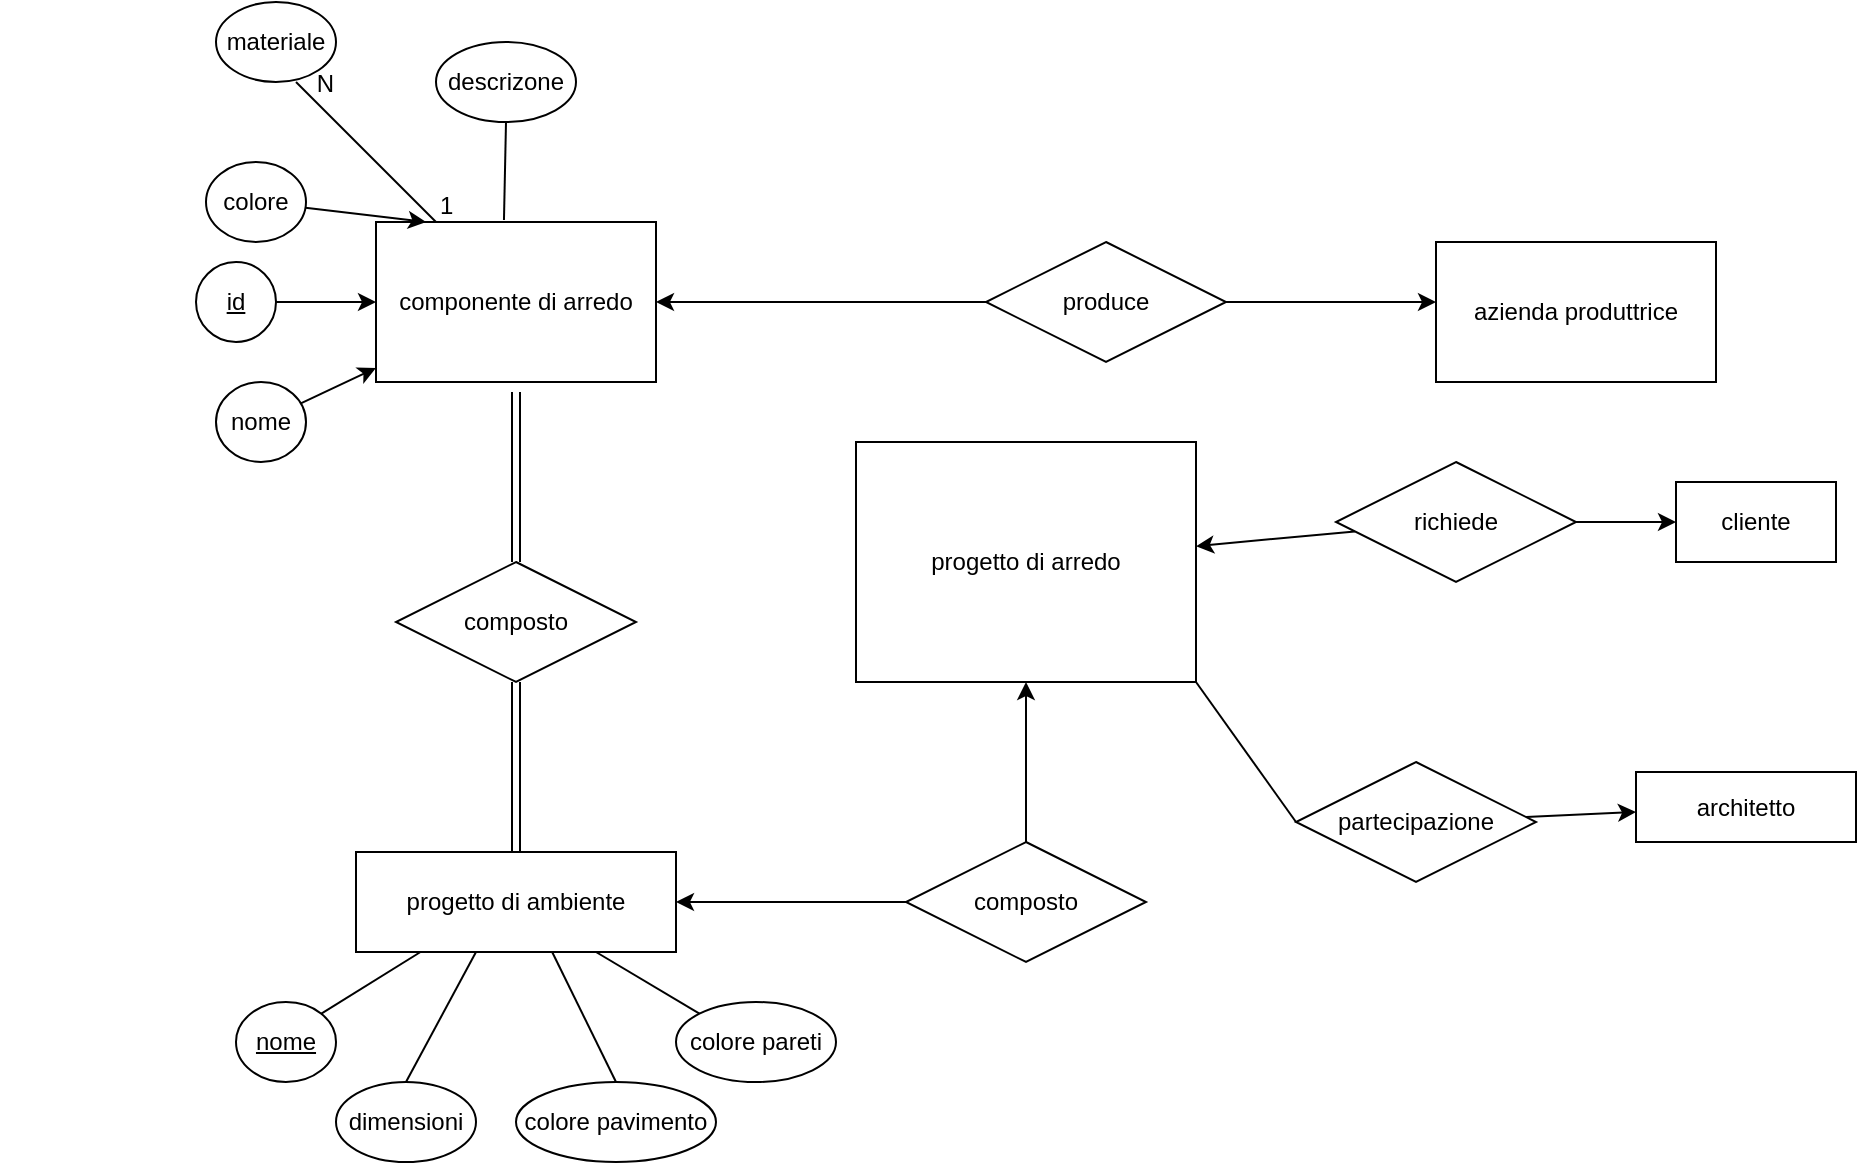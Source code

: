 <mxfile version="15.9.6" type="github">
  <diagram id="R2lEEEUBdFMjLlhIrx00" name="Page-1">
    <mxGraphModel dx="1059" dy="645" grid="1" gridSize="10" guides="1" tooltips="1" connect="1" arrows="1" fold="1" page="1" pageScale="0.5" pageWidth="1100" pageHeight="850" math="0" shadow="0" extFonts="Permanent Marker^https://fonts.googleapis.com/css?family=Permanent+Marker">
      <root>
        <mxCell id="0" />
        <mxCell id="1" parent="0" />
        <mxCell id="kEAnJZr-M_3Ag4euo9hT-2" value="componente di arredo" style="whiteSpace=wrap;html=1;align=center;direction=west;" parent="1" vertex="1">
          <mxGeometry x="60" y="270" width="140" height="80" as="geometry" />
        </mxCell>
        <mxCell id="kEAnJZr-M_3Ag4euo9hT-3" value="azienda produttrice" style="whiteSpace=wrap;html=1;align=center;" parent="1" vertex="1">
          <mxGeometry x="590" y="280" width="140" height="70" as="geometry" />
        </mxCell>
        <mxCell id="kEAnJZr-M_3Ag4euo9hT-4" value="progetto di arredo" style="whiteSpace=wrap;html=1;align=center;" parent="1" vertex="1">
          <mxGeometry x="300" y="380" width="170" height="120" as="geometry" />
        </mxCell>
        <mxCell id="kEAnJZr-M_3Ag4euo9hT-5" value="progetto di ambiente" style="whiteSpace=wrap;html=1;align=center;" parent="1" vertex="1">
          <mxGeometry x="50" y="585" width="160" height="50" as="geometry" />
        </mxCell>
        <mxCell id="kEAnJZr-M_3Ag4euo9hT-6" value="cliente" style="whiteSpace=wrap;html=1;align=center;" parent="1" vertex="1">
          <mxGeometry x="710" y="400" width="80" height="40" as="geometry" />
        </mxCell>
        <mxCell id="kEAnJZr-M_3Ag4euo9hT-7" value="architetto" style="whiteSpace=wrap;html=1;align=center;" parent="1" vertex="1">
          <mxGeometry x="690" y="545" width="110" height="35" as="geometry" />
        </mxCell>
        <mxCell id="kEAnJZr-M_3Ag4euo9hT-9" value="" style="edgeStyle=orthogonalEdgeStyle;rounded=0;orthogonalLoop=1;jettySize=auto;html=1;" parent="1" source="kEAnJZr-M_3Ag4euo9hT-8" edge="1">
          <mxGeometry relative="1" as="geometry">
            <Array as="points">
              <mxPoint x="330" y="310" />
              <mxPoint x="330" y="310" />
            </Array>
            <mxPoint x="200" y="310" as="targetPoint" />
          </mxGeometry>
        </mxCell>
        <mxCell id="kEAnJZr-M_3Ag4euo9hT-10" value="" style="edgeStyle=orthogonalEdgeStyle;rounded=0;orthogonalLoop=1;jettySize=auto;html=1;" parent="1" source="kEAnJZr-M_3Ag4euo9hT-8" edge="1">
          <mxGeometry relative="1" as="geometry">
            <mxPoint x="590" y="310" as="targetPoint" />
          </mxGeometry>
        </mxCell>
        <mxCell id="kEAnJZr-M_3Ag4euo9hT-8" value="produce" style="shape=rhombus;perimeter=rhombusPerimeter;whiteSpace=wrap;html=1;align=center;" parent="1" vertex="1">
          <mxGeometry x="365" y="280" width="120" height="60" as="geometry" />
        </mxCell>
        <mxCell id="Sm8z2RAf9bWcOm2X3rAW-4" value="" style="edgeStyle=orthogonalEdgeStyle;rounded=0;orthogonalLoop=1;jettySize=auto;html=1;" parent="1" source="Sm8z2RAf9bWcOm2X3rAW-2" target="kEAnJZr-M_3Ag4euo9hT-5" edge="1">
          <mxGeometry relative="1" as="geometry" />
        </mxCell>
        <mxCell id="Sm8z2RAf9bWcOm2X3rAW-5" value="" style="rounded=0;orthogonalLoop=1;jettySize=auto;html=1;" parent="1" source="Sm8z2RAf9bWcOm2X3rAW-2" target="kEAnJZr-M_3Ag4euo9hT-4" edge="1">
          <mxGeometry relative="1" as="geometry" />
        </mxCell>
        <mxCell id="Sm8z2RAf9bWcOm2X3rAW-2" value="composto" style="shape=rhombus;perimeter=rhombusPerimeter;whiteSpace=wrap;html=1;align=center;" parent="1" vertex="1">
          <mxGeometry x="325" y="580" width="120" height="60" as="geometry" />
        </mxCell>
        <mxCell id="Sm8z2RAf9bWcOm2X3rAW-16" value="" style="edgeStyle=none;rounded=0;orthogonalLoop=1;jettySize=auto;html=1;" parent="1" source="Sm8z2RAf9bWcOm2X3rAW-6" target="kEAnJZr-M_3Ag4euo9hT-7" edge="1">
          <mxGeometry relative="1" as="geometry" />
        </mxCell>
        <mxCell id="Sm8z2RAf9bWcOm2X3rAW-6" value="partecipazione" style="shape=rhombus;perimeter=rhombusPerimeter;whiteSpace=wrap;html=1;align=center;" parent="1" vertex="1">
          <mxGeometry x="520" y="540" width="120" height="60" as="geometry" />
        </mxCell>
        <mxCell id="Sm8z2RAf9bWcOm2X3rAW-7" style="edgeStyle=none;rounded=0;orthogonalLoop=1;jettySize=auto;html=1;exitX=0.75;exitY=1;exitDx=0;exitDy=0;" parent="1" source="kEAnJZr-M_3Ag4euo9hT-6" target="kEAnJZr-M_3Ag4euo9hT-6" edge="1">
          <mxGeometry relative="1" as="geometry" />
        </mxCell>
        <mxCell id="Sm8z2RAf9bWcOm2X3rAW-11" value="" style="edgeStyle=none;rounded=0;orthogonalLoop=1;jettySize=auto;html=1;" parent="1" source="Sm8z2RAf9bWcOm2X3rAW-10" target="kEAnJZr-M_3Ag4euo9hT-4" edge="1">
          <mxGeometry relative="1" as="geometry" />
        </mxCell>
        <mxCell id="Sm8z2RAf9bWcOm2X3rAW-12" value="" style="edgeStyle=none;rounded=0;orthogonalLoop=1;jettySize=auto;html=1;" parent="1" source="Sm8z2RAf9bWcOm2X3rAW-10" target="kEAnJZr-M_3Ag4euo9hT-6" edge="1">
          <mxGeometry relative="1" as="geometry" />
        </mxCell>
        <mxCell id="Sm8z2RAf9bWcOm2X3rAW-10" value="richiede" style="shape=rhombus;perimeter=rhombusPerimeter;whiteSpace=wrap;html=1;align=center;" parent="1" vertex="1">
          <mxGeometry x="540" y="390" width="120" height="60" as="geometry" />
        </mxCell>
        <mxCell id="Sm8z2RAf9bWcOm2X3rAW-14" value="" style="rounded=0;orthogonalLoop=1;jettySize=auto;html=1;shape=link;" parent="1" source="Sm8z2RAf9bWcOm2X3rAW-13" target="kEAnJZr-M_3Ag4euo9hT-5" edge="1">
          <mxGeometry relative="1" as="geometry" />
        </mxCell>
        <mxCell id="Sm8z2RAf9bWcOm2X3rAW-15" value="" style="edgeStyle=none;rounded=0;orthogonalLoop=1;jettySize=auto;html=1;shape=link;" parent="1" source="Sm8z2RAf9bWcOm2X3rAW-13" edge="1">
          <mxGeometry relative="1" as="geometry">
            <mxPoint x="130" y="355" as="targetPoint" />
          </mxGeometry>
        </mxCell>
        <mxCell id="Sm8z2RAf9bWcOm2X3rAW-13" value="composto" style="shape=rhombus;perimeter=rhombusPerimeter;whiteSpace=wrap;html=1;align=center;" parent="1" vertex="1">
          <mxGeometry x="70" y="440" width="120" height="60" as="geometry" />
        </mxCell>
        <mxCell id="Sm8z2RAf9bWcOm2X3rAW-17" value="" style="endArrow=none;html=1;rounded=0;exitX=1;exitY=1;exitDx=0;exitDy=0;entryX=0;entryY=0.5;entryDx=0;entryDy=0;" parent="1" source="kEAnJZr-M_3Ag4euo9hT-4" target="Sm8z2RAf9bWcOm2X3rAW-6" edge="1">
          <mxGeometry relative="1" as="geometry">
            <mxPoint x="460" y="540" as="sourcePoint" />
            <mxPoint x="620" y="540" as="targetPoint" />
          </mxGeometry>
        </mxCell>
        <mxCell id="W_1uA3YFhvDM1ZNYObsT-8" style="edgeStyle=none;rounded=0;orthogonalLoop=1;jettySize=auto;html=1;exitX=1;exitY=0.5;exitDx=0;exitDy=0;startArrow=none;" parent="1" source="W_1uA3YFhvDM1ZNYObsT-12" edge="1">
          <mxGeometry relative="1" as="geometry">
            <mxPoint x="-20" y="260" as="sourcePoint" />
            <mxPoint x="-20" y="260" as="targetPoint" />
          </mxGeometry>
        </mxCell>
        <mxCell id="W_1uA3YFhvDM1ZNYObsT-9" style="edgeStyle=none;rounded=0;orthogonalLoop=1;jettySize=auto;html=1;exitX=0;exitY=0.5;exitDx=0;exitDy=0;" parent="1" edge="1">
          <mxGeometry relative="1" as="geometry">
            <mxPoint x="-120" y="260" as="sourcePoint" />
            <mxPoint x="-120" y="260" as="targetPoint" />
          </mxGeometry>
        </mxCell>
        <mxCell id="W_1uA3YFhvDM1ZNYObsT-17" value="" style="edgeStyle=none;rounded=0;orthogonalLoop=1;jettySize=auto;html=1;entryX=0.821;entryY=1;entryDx=0;entryDy=0;entryPerimeter=0;" parent="1" source="W_1uA3YFhvDM1ZNYObsT-12" target="kEAnJZr-M_3Ag4euo9hT-2" edge="1">
          <mxGeometry relative="1" as="geometry" />
        </mxCell>
        <mxCell id="W_1uA3YFhvDM1ZNYObsT-13" value="materiale" style="ellipse;whiteSpace=wrap;html=1;align=center;" parent="1" vertex="1">
          <mxGeometry x="-20" y="160" width="60" height="40" as="geometry" />
        </mxCell>
        <mxCell id="W_1uA3YFhvDM1ZNYObsT-16" value="" style="edgeStyle=none;rounded=0;orthogonalLoop=1;jettySize=auto;html=1;" parent="1" source="W_1uA3YFhvDM1ZNYObsT-15" target="kEAnJZr-M_3Ag4euo9hT-2" edge="1">
          <mxGeometry relative="1" as="geometry" />
        </mxCell>
        <mxCell id="W_1uA3YFhvDM1ZNYObsT-15" value="id" style="ellipse;whiteSpace=wrap;html=1;align=center;fontStyle=4;direction=west;" parent="1" vertex="1">
          <mxGeometry x="-30" y="290" width="40" height="40" as="geometry" />
        </mxCell>
        <mxCell id="W_1uA3YFhvDM1ZNYObsT-12" value="colore" style="ellipse;whiteSpace=wrap;html=1;align=center;" parent="1" vertex="1">
          <mxGeometry x="-25" y="240" width="50" height="40" as="geometry" />
        </mxCell>
        <mxCell id="W_1uA3YFhvDM1ZNYObsT-21" value="" style="edgeStyle=none;rounded=0;orthogonalLoop=1;jettySize=auto;html=1;" parent="1" source="W_1uA3YFhvDM1ZNYObsT-20" target="kEAnJZr-M_3Ag4euo9hT-2" edge="1">
          <mxGeometry relative="1" as="geometry" />
        </mxCell>
        <mxCell id="W_1uA3YFhvDM1ZNYObsT-20" value="nome" style="ellipse;whiteSpace=wrap;html=1;align=center;" parent="1" vertex="1">
          <mxGeometry x="-20" y="350" width="45" height="40" as="geometry" />
        </mxCell>
        <mxCell id="W_1uA3YFhvDM1ZNYObsT-23" value="descrizone" style="ellipse;whiteSpace=wrap;html=1;align=center;" parent="1" vertex="1">
          <mxGeometry x="90" y="180" width="70" height="40" as="geometry" />
        </mxCell>
        <mxCell id="W_1uA3YFhvDM1ZNYObsT-27" value="" style="endArrow=none;html=1;rounded=0;" parent="1" edge="1">
          <mxGeometry relative="1" as="geometry">
            <mxPoint x="90" y="270" as="sourcePoint" />
            <mxPoint x="20" y="200" as="targetPoint" />
          </mxGeometry>
        </mxCell>
        <mxCell id="W_1uA3YFhvDM1ZNYObsT-28" value="1" style="resizable=0;html=1;align=left;verticalAlign=bottom;" parent="W_1uA3YFhvDM1ZNYObsT-27" connectable="0" vertex="1">
          <mxGeometry x="-1" relative="1" as="geometry">
            <mxPoint as="offset" />
          </mxGeometry>
        </mxCell>
        <mxCell id="W_1uA3YFhvDM1ZNYObsT-29" value="N" style="resizable=0;html=1;align=right;verticalAlign=bottom;" parent="W_1uA3YFhvDM1ZNYObsT-27" connectable="0" vertex="1">
          <mxGeometry x="1" relative="1" as="geometry">
            <mxPoint x="20" y="10" as="offset" />
          </mxGeometry>
        </mxCell>
        <mxCell id="lk0WQ90XMRmLRwmjwyo4-4" value="nome" style="ellipse;whiteSpace=wrap;html=1;align=center;fontStyle=4;" vertex="1" parent="1">
          <mxGeometry x="-10" y="660" width="50" height="40" as="geometry" />
        </mxCell>
        <mxCell id="lk0WQ90XMRmLRwmjwyo4-7" value="" style="endArrow=none;html=1;rounded=0;entryX=1;entryY=0;entryDx=0;entryDy=0;" edge="1" parent="1" target="lk0WQ90XMRmLRwmjwyo4-4">
          <mxGeometry relative="1" as="geometry">
            <mxPoint x="82.25" y="635" as="sourcePoint" />
            <mxPoint x="68" y="670" as="targetPoint" />
          </mxGeometry>
        </mxCell>
        <mxCell id="lk0WQ90XMRmLRwmjwyo4-10" value="dimensioni" style="ellipse;whiteSpace=wrap;html=1;align=center;" vertex="1" parent="1">
          <mxGeometry x="40" y="700" width="70" height="40" as="geometry" />
        </mxCell>
        <mxCell id="lk0WQ90XMRmLRwmjwyo4-12" value="colore pavimento" style="ellipse;whiteSpace=wrap;html=1;align=center;" vertex="1" parent="1">
          <mxGeometry x="130" y="700" width="100" height="40" as="geometry" />
        </mxCell>
        <mxCell id="lk0WQ90XMRmLRwmjwyo4-13" value="" style="endArrow=none;html=1;rounded=0;entryX=0.5;entryY=0;entryDx=0;entryDy=0;" edge="1" parent="1" target="lk0WQ90XMRmLRwmjwyo4-10">
          <mxGeometry relative="1" as="geometry">
            <mxPoint x="110" y="635" as="sourcePoint" />
            <mxPoint x="70" y="695" as="targetPoint" />
          </mxGeometry>
        </mxCell>
        <mxCell id="lk0WQ90XMRmLRwmjwyo4-15" value="" style="endArrow=none;html=1;rounded=0;entryX=0.5;entryY=0;entryDx=0;entryDy=0;exitX=0.613;exitY=1;exitDx=0;exitDy=0;exitPerimeter=0;" edge="1" parent="1" source="kEAnJZr-M_3Ag4euo9hT-5" target="lk0WQ90XMRmLRwmjwyo4-12">
          <mxGeometry relative="1" as="geometry">
            <mxPoint x="150" y="640" as="sourcePoint" />
            <mxPoint x="220" y="620" as="targetPoint" />
          </mxGeometry>
        </mxCell>
        <mxCell id="lk0WQ90XMRmLRwmjwyo4-16" value="colore pareti" style="ellipse;whiteSpace=wrap;html=1;align=center;" vertex="1" parent="1">
          <mxGeometry x="210" y="660" width="80" height="40" as="geometry" />
        </mxCell>
        <mxCell id="lk0WQ90XMRmLRwmjwyo4-17" value="" style="endArrow=none;html=1;rounded=0;entryX=0;entryY=0;entryDx=0;entryDy=0;exitX=0.75;exitY=1;exitDx=0;exitDy=0;" edge="1" parent="1" source="kEAnJZr-M_3Ag4euo9hT-5" target="lk0WQ90XMRmLRwmjwyo4-16">
          <mxGeometry relative="1" as="geometry">
            <mxPoint x="130" y="620" as="sourcePoint" />
            <mxPoint x="290" y="620" as="targetPoint" />
          </mxGeometry>
        </mxCell>
        <mxCell id="lk0WQ90XMRmLRwmjwyo4-18" value="" style="endArrow=none;html=1;rounded=0;exitX=0.5;exitY=1;exitDx=0;exitDy=0;entryX=0.543;entryY=1.013;entryDx=0;entryDy=0;entryPerimeter=0;" edge="1" parent="1" source="W_1uA3YFhvDM1ZNYObsT-23" target="kEAnJZr-M_3Ag4euo9hT-2">
          <mxGeometry relative="1" as="geometry">
            <mxPoint x="10" y="280" as="sourcePoint" />
            <mxPoint x="170" y="280" as="targetPoint" />
          </mxGeometry>
        </mxCell>
      </root>
    </mxGraphModel>
  </diagram>
</mxfile>
